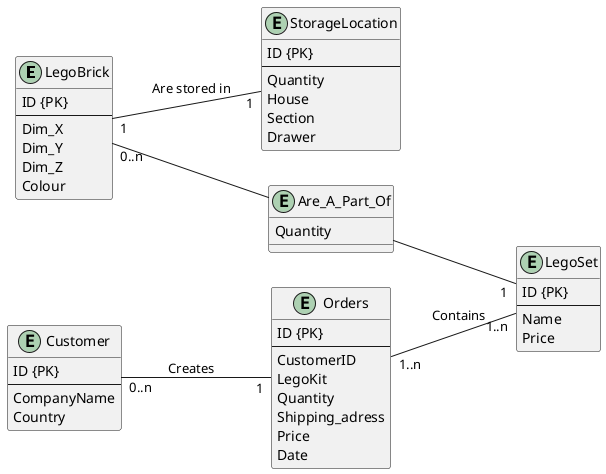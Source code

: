 @startuml ER-diagram
left to right direction


entity LegoBrick{
    ID {PK}
    --
    Dim_X
    Dim_Y
    Dim_Z
    Colour
}

entity StorageLocation{
    ID {PK}
    --
    Quantity
    House
    Section
    Drawer
}

entity LegoSet{
    ID {PK}
    --
    Name
    Price
}

entity Customer{
    ID {PK}
    --
    CompanyName
    Country
}

entity Orders{
    ID {PK}
    --
    CustomerID
    LegoKit
    Quantity
    Shipping_adress
    Price
    Date
}

entity Are_A_Part_Of{
    Quantity
}


LegoBrick "0..n" --  Are_A_Part_Of
Are_A_Part_Of -- "1" LegoSet
LegoBrick "1" -- "1" StorageLocation : Are stored in

Customer "0..n" -- "1" Orders : Creates
Orders "1..n" -- "1..n" LegoSet : Contains
@enduml